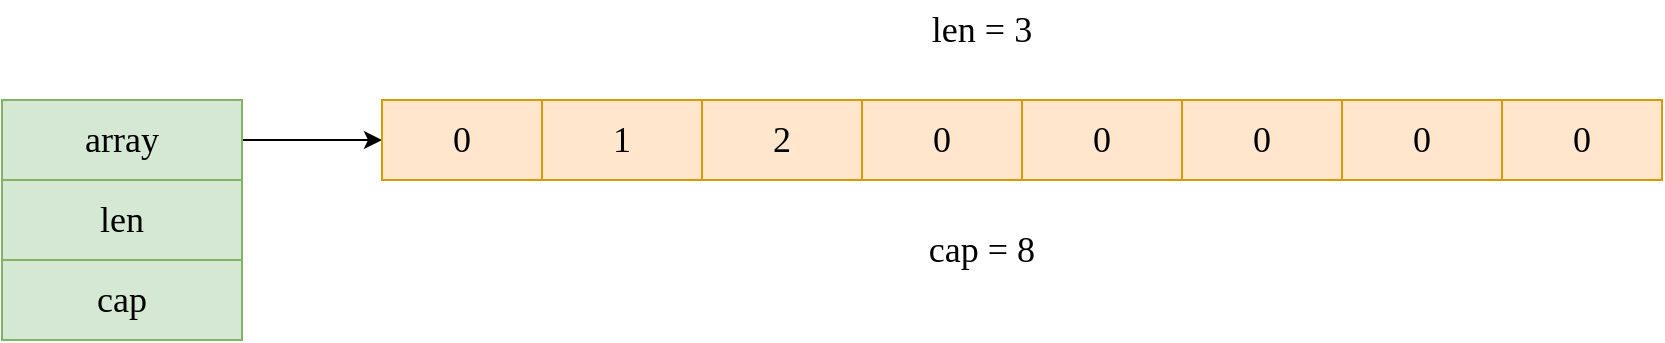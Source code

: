 <mxfile version="20.2.3" type="device"><diagram id="pfRpGk3bbwDD1ITI2Bp2" name="第 1 页"><mxGraphModel dx="1209" dy="852" grid="1" gridSize="10" guides="1" tooltips="1" connect="1" arrows="1" fold="1" page="1" pageScale="1" pageWidth="827" pageHeight="1169" math="0" shadow="0"><root><mxCell id="0"/><mxCell id="1" parent="0"/><mxCell id="rW9XhE8RRs41m98LlouR-12" value="" style="edgeStyle=orthogonalEdgeStyle;rounded=0;orthogonalLoop=1;jettySize=auto;html=1;fontFamily=Comic Sans MS;fontSize=18;" edge="1" parent="1" source="rW9XhE8RRs41m98LlouR-1" target="rW9XhE8RRs41m98LlouR-4"><mxGeometry relative="1" as="geometry"/></mxCell><mxCell id="rW9XhE8RRs41m98LlouR-1" value="array" style="rounded=0;whiteSpace=wrap;html=1;fontSize=18;fontFamily=Comic Sans MS;fillColor=#d5e8d4;strokeColor=#82b366;" vertex="1" parent="1"><mxGeometry x="210" y="200" width="120" height="40" as="geometry"/></mxCell><mxCell id="rW9XhE8RRs41m98LlouR-2" value="len" style="rounded=0;whiteSpace=wrap;html=1;fontSize=18;fontFamily=Comic Sans MS;fillColor=#d5e8d4;strokeColor=#82b366;" vertex="1" parent="1"><mxGeometry x="210" y="240" width="120" height="40" as="geometry"/></mxCell><mxCell id="rW9XhE8RRs41m98LlouR-3" value="cap" style="rounded=0;whiteSpace=wrap;html=1;fontSize=18;fontFamily=Comic Sans MS;fillColor=#d5e8d4;strokeColor=#82b366;" vertex="1" parent="1"><mxGeometry x="210" y="280" width="120" height="40" as="geometry"/></mxCell><mxCell id="rW9XhE8RRs41m98LlouR-4" value="0" style="rounded=0;whiteSpace=wrap;html=1;fontFamily=Comic Sans MS;fontSize=18;fillColor=#ffe6cc;strokeColor=#d79b00;" vertex="1" parent="1"><mxGeometry x="400" y="200" width="80" height="40" as="geometry"/></mxCell><mxCell id="rW9XhE8RRs41m98LlouR-5" value="1" style="rounded=0;whiteSpace=wrap;html=1;fontFamily=Comic Sans MS;fontSize=18;fillColor=#ffe6cc;strokeColor=#d79b00;" vertex="1" parent="1"><mxGeometry x="480" y="200" width="80" height="40" as="geometry"/></mxCell><mxCell id="rW9XhE8RRs41m98LlouR-6" value="2" style="rounded=0;whiteSpace=wrap;html=1;fontFamily=Comic Sans MS;fontSize=18;fillColor=#ffe6cc;strokeColor=#d79b00;" vertex="1" parent="1"><mxGeometry x="560" y="200" width="80" height="40" as="geometry"/></mxCell><mxCell id="rW9XhE8RRs41m98LlouR-7" value="0" style="rounded=0;whiteSpace=wrap;html=1;fontFamily=Comic Sans MS;fontSize=18;fillColor=#ffe6cc;strokeColor=#d79b00;" vertex="1" parent="1"><mxGeometry x="640" y="200" width="80" height="40" as="geometry"/></mxCell><mxCell id="rW9XhE8RRs41m98LlouR-8" value="0" style="rounded=0;whiteSpace=wrap;html=1;fontFamily=Comic Sans MS;fontSize=18;fillColor=#ffe6cc;strokeColor=#d79b00;" vertex="1" parent="1"><mxGeometry x="720" y="200" width="80" height="40" as="geometry"/></mxCell><mxCell id="rW9XhE8RRs41m98LlouR-9" value="0" style="rounded=0;whiteSpace=wrap;html=1;fontFamily=Comic Sans MS;fontSize=18;fillColor=#ffe6cc;strokeColor=#d79b00;" vertex="1" parent="1"><mxGeometry x="800" y="200" width="80" height="40" as="geometry"/></mxCell><mxCell id="rW9XhE8RRs41m98LlouR-10" value="0" style="rounded=0;whiteSpace=wrap;html=1;fontFamily=Comic Sans MS;fontSize=18;fillColor=#ffe6cc;strokeColor=#d79b00;" vertex="1" parent="1"><mxGeometry x="880" y="200" width="80" height="40" as="geometry"/></mxCell><mxCell id="rW9XhE8RRs41m98LlouR-11" value="0" style="rounded=0;whiteSpace=wrap;html=1;fontFamily=Comic Sans MS;fontSize=18;fillColor=#ffe6cc;strokeColor=#d79b00;" vertex="1" parent="1"><mxGeometry x="960" y="200" width="80" height="40" as="geometry"/></mxCell><mxCell id="rW9XhE8RRs41m98LlouR-13" value="len = 3" style="text;html=1;strokeColor=none;fillColor=none;align=center;verticalAlign=middle;whiteSpace=wrap;rounded=0;fontFamily=Comic Sans MS;fontSize=18;" vertex="1" parent="1"><mxGeometry x="670" y="150" width="60" height="30" as="geometry"/></mxCell><mxCell id="rW9XhE8RRs41m98LlouR-14" value="cap = 8" style="text;html=1;strokeColor=none;fillColor=none;align=center;verticalAlign=middle;whiteSpace=wrap;rounded=0;fontFamily=Comic Sans MS;fontSize=18;" vertex="1" parent="1"><mxGeometry x="660" y="260" width="80" height="30" as="geometry"/></mxCell></root></mxGraphModel></diagram></mxfile>